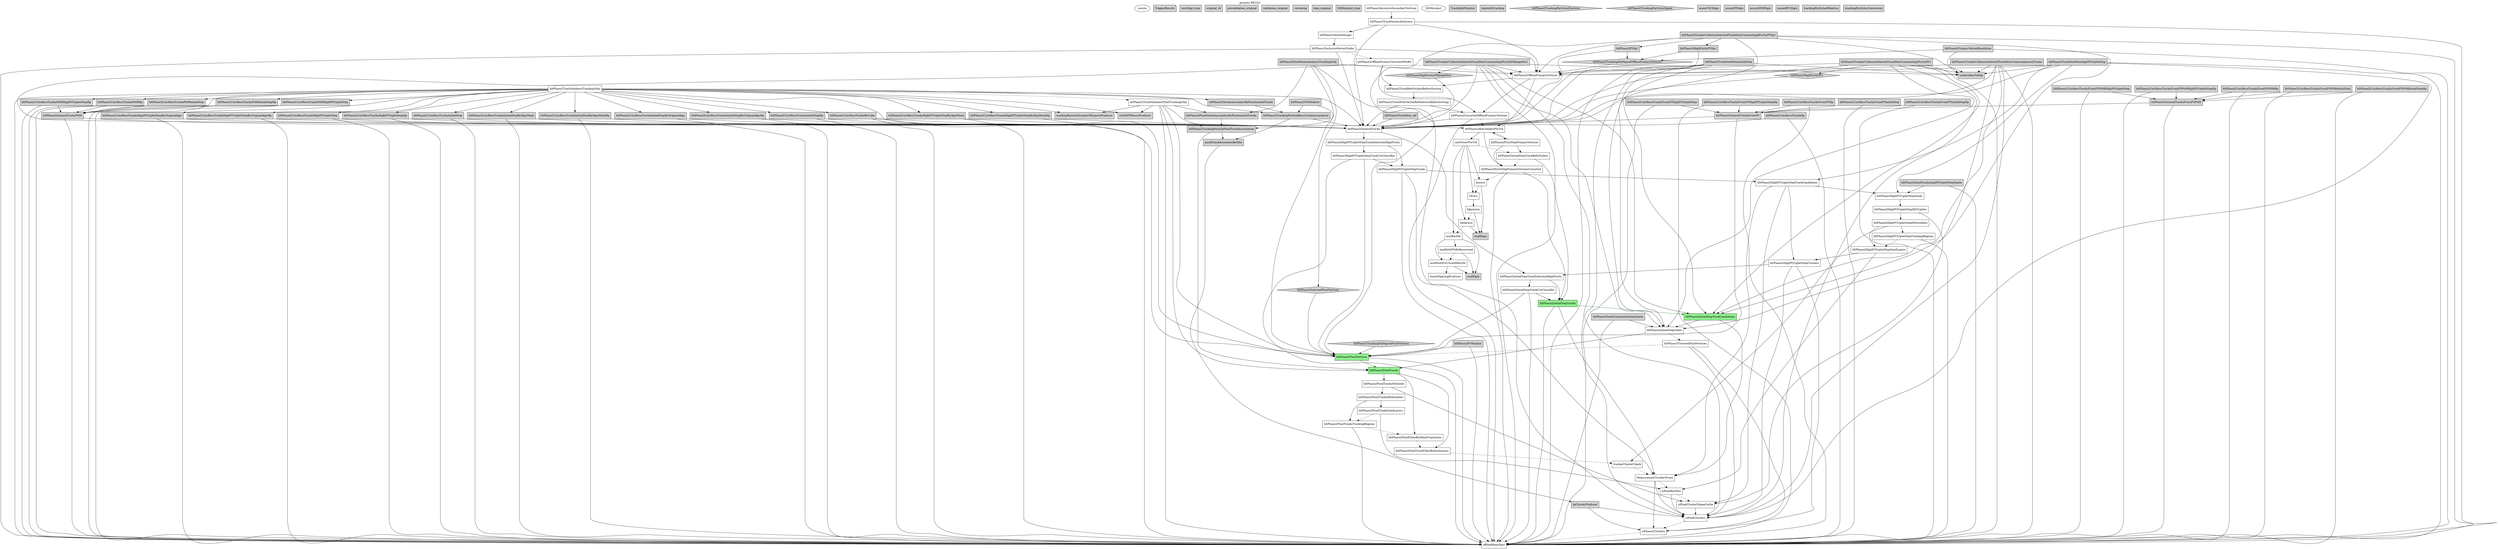 digraph RECO2 {
graph [
label="process RECO2", labelloc=top];
0[color=black, fillcolor=white, label=source, shape=oval, style=filled, tooltip=PoolSource];
1[color=black, fillcolor=lightgrey, label=TriggerResults, shape=note, style=filled, tooltip=TriggerResultInserter];
2[color=black, fillcolor=lightgrey, label=raw2digi_step, shape=box, style=filled, tooltip=PathStatusInserter];
3[color=black, fillcolor=lightgrey, label=original_v6, shape=box, style=filled, tooltip=PathStatusInserter];
4[color=black, fillcolor=lightgrey, label=prevalidation_original, shape=box, style=filled, tooltip=PathStatusInserter];
5[color=black, fillcolor=lightgrey, label=validation_original, shape=box, style=filled, tooltip=PathStatusInserter];
6[color=black, fillcolor=lightgrey, label=vertexing, shape=box, style=filled, tooltip=PathStatusInserter];
7[color=black, fillcolor=lightgrey, label=dqm_original, shape=box, style=filled, tooltip=EndPathStatusInserter];
8[color=black, fillcolor=lightgrey, label=DQMoutput_step, shape=box, style=filled, tooltip=EndPathStatusInserter];
9[color=black, fillcolor=white, label=offlineBeamSpot, shape=box, style=filled, tooltip=BeamSpotProducer];
10[color=black, fillcolor=white, label=siPhase2Clusters, shape=box, style=filled, tooltip=Phase2TrackerClusterizer];
11[color=black, fillcolor=white, label=siPixelClusters, shape=box, style=filled, tooltip=SiPixelClusterProducer];
12[color=black, fillcolor=white, label=siPixelClusterShapeCache, shape=box, style=filled, tooltip=SiPixelClusterShapeCacheProducer];
13[color=black, fillcolor=white, label=siPixelRecHits, shape=box, style=filled, tooltip=SiPixelRecHitConverter];
14[color=black, fillcolor=white, label=MeasurementTrackerEvent, shape=box, style=filled, tooltip=MeasurementTrackerEventProducer];
15[color=black, fillcolor=white, label=trackerClusterCheck, shape=box, style=filled, tooltip=ClusterCheckerEDProducer];
16[color=black, fillcolor=white, label=hltPhase2PixelTrackFilterByKinematics, shape=box, style=filled, tooltip=PixelTrackFilterByKinematicsProducer];
17[color=black, fillcolor=white, label=hltPhase2PixelFitterByHelixProjections, shape=box, style=filled, tooltip=PixelFitterByHelixProjectionsProducer];
18[color=black, fillcolor=white, label=hltPhase2PixelTracksTrackingRegions, shape=box, style=filled, tooltip=GlobalTrackingRegionFromBeamSpotEDProducer];
19[color=black, fillcolor=white, label=hltPhase2PixelTracksSeedLayers, shape=box, style=filled, tooltip=SeedingLayersEDProducer];
20[color=black, fillcolor=white, label=hltPhase2PixelTracksHitDoublets, shape=box, style=filled, tooltip=HitPairEDProducer];
21[color=black, fillcolor=white, label=hltPhase2PixelTracksHitSeeds, shape=box, style=filled, tooltip=CAHitQuadrupletEDProducer];
22[color=black, fillcolor=lightgreen, label=hltPhase2PixelTracks, shape=box, style=filled, tooltip=PixelTrackProducer];
23[color=black, fillcolor=lightgreen, label=hltPhase2PixelVertices, shape=box, style=filled, tooltip=PixelVertexProducer];
24[color=black, fillcolor=white, label=hltPhase2TrimmedPixelVertices, shape=box, style=filled, tooltip=MeasurementTrackerEventProducer];
25[color=black, fillcolor=white, label=hltPhase2InitialStepSeeds, shape=box, style=filled, tooltip=SeedGeneratorFromProtoTracksEDProducer];
26[color=black, fillcolor=lightgreen, label=hltPhase2InitialStepTrackCandidates, shape=box, style=filled, tooltip=CkfTrackCandidateMaker];
27[color=black, fillcolor=lightgreen, label=hltPhase2InitialStepTracks, shape=box, style=filled, tooltip=TrackProducer];
28[color=black, fillcolor=white, label=hltPhase2InitialStepTrackCutClassifier, shape=box, style=filled, tooltip=TrackCutClassifier];
29[color=black, fillcolor=white, label=hltPhase2InitialStepTrackSelectionHighPurity, shape=box, style=filled, tooltip=TrackCollectionFilterCloner];
30[color=black, fillcolor=white, label=hltPhase2HighPtTripletStepClusters, shape=box, style=filled, tooltip=TrackClusterRemoverPhase2];
31[color=black, fillcolor=white, label=hltPhase2HighPtTripletStepSeedLayers, shape=box, style=filled, tooltip=SeedingLayersEDProducer];
32[color=black, fillcolor=white, label=hltPhase2HighPtTripletStepTrackingRegions, shape=box, style=filled, tooltip=GlobalTrackingRegionFromBeamSpotEDProducer];
33[color=black, fillcolor=white, label=hltPhase2HighPtTripletStepHitDoublets, shape=box, style=filled, tooltip=HitPairEDProducer];
34[color=black, fillcolor=white, label=hltPhase2HighPtTripletStepHitTriplets, shape=box, style=filled, tooltip=CAHitTripletEDProducer];
35[color=black, fillcolor=white, label=hltPhase2HighPtTripletStepSeeds, shape=box, style=filled, tooltip=SeedCreatorFromRegionConsecutiveHitsEDProducer];
36[color=black, fillcolor=white, label=hltPhase2HighPtTripletStepTrackCandidates, shape=box, style=filled, tooltip=CkfTrackCandidateMaker];
37[color=black, fillcolor=white, label=hltPhase2HighPtTripletStepTracks, shape=box, style=filled, tooltip=TrackProducer];
38[color=black, fillcolor=white, label=hltPhase2HighPtTripletStepTrackCutClassifier, shape=box, style=filled, tooltip=TrackCutClassifier];
39[color=black, fillcolor=white, label=hltPhase2HighPtTripletStepTrackSelectionHighPurity, shape=box, style=filled, tooltip=TrackCollectionFilterCloner];
40[color=black, fillcolor=white, label=hltPhase2GeneralTracks, shape=box, style=filled, tooltip=TrackListMerger];
41[color=black, fillcolor=white, label=hltPhase2TrackValidatorPixelTrackingOnly, shape=box, style=filled, tooltip=MultiTrackValidator];
42[color=black, fillcolor=white, label=hltPhase2TrackValidatorTrackingOnly, shape=box, style=filled, tooltip=MultiTrackValidator];
43[color=black, fillcolor=white, label=bunchSpacingProducer, shape=box, style=filled, tooltip=BunchSpacingProducer];
44[color=black, fillcolor=white, label=ecalMultiFitUncalibRecHit, shape=box, style=filled, tooltip=EcalUncalibRecHitProducer];
45[color=black, fillcolor=white, label=ecalDetIdToBeRecovered, shape=box, style=filled, tooltip=EcalDetIdToBeRecoveredProducer];
46[color=black, fillcolor=white, label=ecalRecHit, shape=box, style=filled, tooltip=EcalRecHitProducer];
47[color=black, fillcolor=white, label=hbhereco, shape=box, style=filled, tooltip=HBHEPhase1Reconstructor];
48[color=black, fillcolor=white, label=hfprereco, shape=box, style=filled, tooltip=HFPreReconstructor];
49[color=black, fillcolor=white, label=hfreco, shape=box, style=filled, tooltip=HFPhase1Reconstructor];
50[color=black, fillcolor=white, label=horeco, shape=box, style=filled, tooltip=HcalHitReconstructor];
51[color=black, fillcolor=white, label=hltPhase2FirstStepPrimaryVerticesUnsorted, shape=box, style=filled, tooltip=PrimaryVertexProducer];
52[color=black, fillcolor=white, label=hltPhase2InitialStepTrackRefsForJets, shape=box, style=filled, tooltip=ChargedRefCandidateProducer];
53[color=black, fillcolor=white, label=caloTowerForTrk, shape=box, style=filled, tooltip=CaloTowersCreator];
54[color=black, fillcolor=white, label=hltPhase2Ak4CaloJetsForTrk, shape=box, style=filled, tooltip=FastjetJetProducer];
55[color=black, fillcolor=white, label=hltPhase2FirstStepPrimaryVertices, shape=box, style=filled, tooltip=RecoChargedRefCandidatePrimaryVertexSorter];
56[color=black, fillcolor=white, label=hltPhase2UnsortedOfflinePrimaryVertices, shape=box, style=filled, tooltip=PrimaryVertexProducer];
57[color=black, fillcolor=white, label=hltPhase2TrackWithVertexRefSelectorBeforeSorting, shape=box, style=filled, tooltip=TrackWithVertexRefSelector];
58[color=black, fillcolor=white, label=hltPhase2TrackRefsForJetsBeforeSorting, shape=box, style=filled, tooltip=ChargedRefCandidateProducer];
59[color=black, fillcolor=white, label=hltPhase2OfflinePrimaryVertices, shape=box, style=filled, tooltip=RecoChargedRefCandidatePrimaryVertexSorter];
60[color=black, fillcolor=white, label=hltPhase2OfflinePrimaryVerticesWithBS, shape=box, style=filled, tooltip=RecoChargedRefCandidatePrimaryVertexSorter];
61[color=black, fillcolor=white, label=hltPhase2InclusiveVertexFinder, shape=box, style=filled, tooltip=InclusiveVertexFinder];
62[color=black, fillcolor=white, label=hltPhase2VertexMerger, shape=box, style=filled, tooltip=VertexMerger];
63[color=black, fillcolor=white, label=hltPhase2TrackVertexArbitrator, shape=box, style=filled, tooltip=TrackVertexArbitrator];
64[color=black, fillcolor=white, label=hltPhase2InclusiveSecondaryVertices, shape=box, style=filled, tooltip=VertexMerger];
65[color=black, fillcolor=white, label=DQMoutput, shape=oval, style=filled, tooltip=DQMRootOutputModule];
66[color=black, fillcolor=lightgrey, label=TrackSplitMonitor, shape=box, style=filled, tooltip=TrackSplittingMonitor];
67[color=black, fillcolor=lightgrey, label=dqmInfoTracking, shape=box, style=filled, tooltip=DQMEventInfo];
68[color=black, fillcolor=lightgrey, label=ecalDigis, shape=box, style=filled, tooltip=EcalRawToDigi];
69[color=black, fillcolor=lightgrey, label=hcalDigis, shape=box, style=filled, tooltip=HcalRawToDigi];
70[color=black, fillcolor=lightgrey, label=hltPhase2CutsRecoTracksBtvLike, shape=box, style=filled, tooltip=RecoTrackViewRefSelector];
71[color=black, fillcolor=lightgrey, label=hltPhase2CutsRecoTracksFromPVHighPtTripletStep, shape=box, style=filled, tooltip=RecoTrackViewRefSelector];
72[color=black, fillcolor=lightgrey, label=hltPhase2CutsRecoTracksFromPVHighPtTripletStepHp, shape=box, style=filled, tooltip=RecoTrackViewRefSelector];
73[color=black, fillcolor=lightgrey, label=hltPhase2CutsRecoTracksFromPVHp, shape=box, style=filled, tooltip=RecoTrackViewRefSelector];
74[color=black, fillcolor=lightgrey, label=hltPhase2CutsRecoTracksFromPVInitialStep, shape=box, style=filled, tooltip=RecoTrackViewRefSelector];
75[color=black, fillcolor=lightgrey, label=hltPhase2CutsRecoTracksFromPVInitialStepHp, shape=box, style=filled, tooltip=RecoTrackViewRefSelector];
76[color=black, fillcolor=lightgrey, label=hltPhase2CutsRecoTracksFromPVPt09HighPtTripletStep, shape=box, style=filled, tooltip=RecoTrackViewRefSelector];
77[color=black, fillcolor=lightgrey, label=hltPhase2CutsRecoTracksFromPVPt09HighPtTripletStepHp, shape=box, style=filled, tooltip=RecoTrackViewRefSelector];
78[color=black, fillcolor=lightgrey, label=hltPhase2CutsRecoTracksFromPVPt09Hp, shape=box, style=filled, tooltip=RecoTrackViewRefSelector];
79[color=black, fillcolor=lightgrey, label=hltPhase2CutsRecoTracksFromPVPt09InitialStep, shape=box, style=filled, tooltip=RecoTrackViewRefSelector];
80[color=black, fillcolor=lightgrey, label=hltPhase2CutsRecoTracksFromPVPt09InitialStepHp, shape=box, style=filled, tooltip=RecoTrackViewRefSelector];
81[color=black, fillcolor=lightgrey, label=hltPhase2CutsRecoTracksHighPtTripletStep, shape=box, style=filled, tooltip=RecoTrackViewRefSelector];
82[color=black, fillcolor=lightgrey, label=hltPhase2CutsRecoTracksHighPtTripletStepByAlgoMask, shape=box, style=filled, tooltip=RecoTrackViewRefSelector];
83[color=black, fillcolor=lightgrey, label=hltPhase2CutsRecoTracksHighPtTripletStepByAlgoMaskHp, shape=box, style=filled, tooltip=RecoTrackViewRefSelector];
84[color=black, fillcolor=lightgrey, label=hltPhase2CutsRecoTracksHighPtTripletStepByOriginalAlgo, shape=box, style=filled, tooltip=RecoTrackViewRefSelector];
85[color=black, fillcolor=lightgrey, label=hltPhase2CutsRecoTracksHighPtTripletStepByOriginalAlgoHp, shape=box, style=filled, tooltip=RecoTrackViewRefSelector];
86[color=black, fillcolor=lightgrey, label=hltPhase2CutsRecoTracksHighPtTripletStepHp, shape=box, style=filled, tooltip=RecoTrackViewRefSelector];
87[color=black, fillcolor=lightgrey, label=hltPhase2CutsRecoTracksHp, shape=box, style=filled, tooltip=RecoTrackViewRefSelector];
88[color=black, fillcolor=lightgrey, label=hltPhase2CutsRecoTracksInitialStep, shape=box, style=filled, tooltip=RecoTrackViewRefSelector];
89[color=black, fillcolor=lightgrey, label=hltPhase2CutsRecoTracksInitialStepByAlgoMask, shape=box, style=filled, tooltip=RecoTrackViewRefSelector];
90[color=black, fillcolor=lightgrey, label=hltPhase2CutsRecoTracksInitialStepByAlgoMaskHp, shape=box, style=filled, tooltip=RecoTrackViewRefSelector];
91[color=black, fillcolor=lightgrey, label=hltPhase2CutsRecoTracksInitialStepByOriginalAlgo, shape=box, style=filled, tooltip=RecoTrackViewRefSelector];
92[color=black, fillcolor=lightgrey, label=hltPhase2CutsRecoTracksInitialStepByOriginalAlgoHp, shape=box, style=filled, tooltip=RecoTrackViewRefSelector];
93[color=black, fillcolor=lightgrey, label=hltPhase2CutsRecoTracksInitialStepHp, shape=box, style=filled, tooltip=RecoTrackViewRefSelector];
94[color=black, fillcolor=lightgrey, label=hltPhase2CutsRecoTracksPt09HighPtTripletStep, shape=box, style=filled, tooltip=RecoTrackViewRefSelector];
95[color=black, fillcolor=lightgrey, label=hltPhase2CutsRecoTracksPt09HighPtTripletStepHp, shape=box, style=filled, tooltip=RecoTrackViewRefSelector];
96[color=black, fillcolor=lightgrey, label=hltPhase2CutsRecoTracksPt09Hp, shape=box, style=filled, tooltip=RecoTrackViewRefSelector];
97[color=black, fillcolor=lightgrey, label=hltPhase2CutsRecoTracksPt09InitialStep, shape=box, style=filled, tooltip=RecoTrackViewRefSelector];
98[color=black, fillcolor=lightgrey, label=hltPhase2CutsRecoTracksPt09InitialStepHp, shape=box, style=filled, tooltip=RecoTrackViewRefSelector];
99[color=black, fillcolor=lightgrey, label=hltPhase2GeneralTracksFromPV, shape=box, style=filled, tooltip=TrackWithVertexRefSelector];
100[color=black, fillcolor=lightgrey, label=hltPhase2GeneralTracksFromPVPt09, shape=box, style=filled, tooltip=RecoTrackViewRefSelector];
101[color=black, fillcolor=lightgrey, label=hltPhase2GeneralTracksPt09, shape=box, style=filled, tooltip=RecoTrackViewRefSelector];
102[color=black, fillcolor=lightgrey, label=hltPhase2HighPurityPV0p1, shape=box, style=filled, tooltip=TrackWithVertexSelector];
103[color=black, fillcolor=lightgrey, label=hltPhase2HighPurityPt1, shape=diamond, style=filled, tooltip=TrackSelector];
104[color=black, fillcolor=lightgrey, label=hltPhase2HighPurityPtRange0to1, shape=diamond, style=filled, tooltip=TrackSelector];
105[color=black, fillcolor=lightgrey, label=hltPhase2PV0p1, shape=box, style=filled, tooltip=TrackWithVertexSelector];
106[color=black, fillcolor=lightgrey, label=hltPhase2PixelVertexAnalysisTrackingOnly, shape=box, style=filled, tooltip=PrimaryVertexAnalyzer4PUSlimmed];
107[color=black, fillcolor=lightgrey, label=hltPhase2PixelVertexAssociatorByPositionAndTracks, shape=box, style=filled, tooltip=VertexAssociatorByPositionAndTracksProducer];
108[color=black, fillcolor=lightgrey, label=hltPhase2PrimaryVertexResolution, shape=box, style=filled, tooltip=PrimaryVertexResolution];
109[color=black, fillcolor=lightgrey, label=hltPhase2PvMonitor, shape=box, style=filled, tooltip=PrimaryVertexMonitor];
110[color=black, fillcolor=lightgrey, label=hltPhase2SeedTrackshighPtTripletStepSeeds, shape=box, style=filled, tooltip=TrackFromSeedProducer];
111[color=black, fillcolor=lightgrey, label=hltPhase2SeedTracksinitialStepSeeds, shape=box, style=filled, tooltip=TrackFromSeedProducer];
112[color=black, fillcolor=lightgrey, label=hltPhase2SelectedPixelVertices, shape=diamond, style=filled, tooltip=VertexSelector];
113[color=black, fillcolor=lightgrey, label=hltPhase2TrackMon_ckf, shape=box, style=filled, tooltip=TrackEfficiencyMonitor];
114[color=black, fillcolor=lightgrey, label=hltPhase2TrackSeedMonhighPtTripletStep, shape=box, style=filled, tooltip=TrackingMonitor];
115[color=black, fillcolor=lightgrey, label=hltPhase2TrackSeedMoninitialStep, shape=box, style=filled, tooltip=TrackingMonitor];
116[color=black, fillcolor=lightgrey, label=hltPhase2TrackerCollisionSelectedTrackMonCommongeneralTracks, shape=box, style=filled, tooltip=TrackingMonitor];
117[color=black, fillcolor=lightgrey, label=hltPhase2TrackerCollisionSelectedTrackMonCommonhighPurityPV0p1, shape=box, style=filled, tooltip=TrackingMonitor];
118[color=black, fillcolor=lightgrey, label=hltPhase2TrackerCollisionSelectedTrackMonCommonhighPurityPt1, shape=box, style=filled, tooltip=TrackingMonitor];
119[color=black, fillcolor=lightgrey, label=hltPhase2TrackerCollisionSelectedTrackMonCommonhighPurityPtRange0to1, shape=box, style=filled, tooltip=TrackingMonitor];
120[color=black, fillcolor=lightgrey, label=hltPhase2TrackingDQMgoodOfflinePrimaryVertices, shape=diamond, style=filled, tooltip=VertexSelector];
121[color=black, fillcolor=lightgrey, label=hltPhase2TrackingDQMgoodPixelVertices, shape=diamond, style=filled, tooltip=VertexSelector];
122[color=black, fillcolor=lightgrey, label=hltPhase2TrackingParticlePixelTrackAsssociation, shape=box, style=filled, tooltip=TrackAssociatorEDProducer];
123[color=black, fillcolor=lightgrey, label=hltPhase2TrackingParticleRecoTrackAsssociation, shape=box, style=filled, tooltip=TrackAssociatorEDProducer];
124[color=black, fillcolor=lightgrey, label=hltPhase2TrackingParticlesElectron, shape=diamond, style=filled, tooltip=TrackingParticleRefSelector];
125[color=black, fillcolor=lightgrey, label=hltPhase2TrackingParticlesSignal, shape=diamond, style=filled, tooltip=TrackingParticleRefSelector];
126[color=black, fillcolor=lightgrey, label=hltPhase2V0Validator, shape=box, style=filled, tooltip=V0Validator];
127[color=black, fillcolor=lightgrey, label=hltPhase2VertexAssociatorByPositionAndTracks, shape=box, style=filled, tooltip=VertexAssociatorByPositionAndTracksProducer];
128[color=black, fillcolor=lightgrey, label=muonCSCDigis, shape=box, style=filled, tooltip=CSCDCCUnpacker];
129[color=black, fillcolor=lightgrey, label=muonDTDigis, shape=box, style=filled, tooltip=DTuROSRawToDigi];
130[color=black, fillcolor=lightgrey, label=muonGEMDigis, shape=box, style=filled, tooltip=GEMRawToDigiModule];
131[color=black, fillcolor=lightgrey, label=muonRPCDigis, shape=box, style=filled, tooltip=RPCUnpackingModule];
132[color=black, fillcolor=lightgrey, label=quickTrackAssociatorByHits, shape=box, style=filled, tooltip=QuickTrackAssociatorByHitsProducer];
133[color=black, fillcolor=lightgrey, label=scalersRawToDigi, shape=box, style=filled, tooltip=ScalersRawToDigi];
134[color=black, fillcolor=lightgrey, label=simHitTPAssocProducer, shape=box, style=filled, tooltip=SimHitTPAssociationProducer];
135[color=black, fillcolor=lightgrey, label=tpClusterProducer, shape=box, style=filled, tooltip=ClusterTPAssociationProducer];
136[color=black, fillcolor=lightgrey, label=trackingParticleNumberOfLayersProducer, shape=box, style=filled, tooltip=TrackingParticleNumberOfLayersProducer];
137[color=black, fillcolor=lightgrey, label=trackingParticlesBHadron, shape=box, style=filled, tooltip=TrackingParticleBHadronRefSelector];
138[color=black, fillcolor=lightgrey, label=trackingParticlesConversion, shape=box, style=filled, tooltip=TrackingParticleConversionRefSelector];
10 -> 9[style=dashed];
11 -> 10[style=dashed];
12 -> 11;
13 -> 11;
13 -> 12[style=dashed];
14 -> 11;
14 -> 10;
14 -> 13[style=dashed];
15 -> 14[style=dashed];
16 -> 15[style=dashed];
17 -> 16[style=dashed];
18 -> 9;
18 -> 17[style=dashed];
19 -> 13;
19 -> 18[style=dashed];
20 -> 19;
20 -> 18;
21 -> 20;
21 -> 12;
22 -> 21;
22 -> 17;
22 -> 16;
23 -> 22[color=darkgreen];
23 -> 9;
24 -> 11;
24 -> 10;
24 -> 23[style=dashed];
25 -> 22;
25 -> 24[style=dashed];
26 -> 14;
26 -> 25;
27 -> 14;
27 -> 9;
27 -> 26[color=darkgreen];
28 -> 27;
28 -> 9;
28 -> 23;
29 -> 27;
29 -> 28;
30 -> 29;
30 -> 11;
30 -> 10;
31 -> 13;
31 -> 30;
32 -> 9;
32 -> 31[style=dashed];
33 -> 31;
33 -> 32;
33 -> 15;
34 -> 33;
34 -> 12;
35 -> 34;
36 -> 12;
36 -> 14;
36 -> 35;
36 -> 30;
37 -> 14;
37 -> 9;
37 -> 36;
38 -> 37;
38 -> 9;
38 -> 23;
39 -> 37;
39 -> 38;
40 -> 29;
40 -> 39;
41 -> 22;
41 -> 9;
41 -> 136;
41 -> 23;
41 -> 107;
41 -> 134;
41 -> 122;
42 -> 40;
42 -> 88;
42 -> 81;
42 -> 93;
42 -> 86;
42 -> 91;
42 -> 84;
42 -> 92;
42 -> 85;
42 -> 101;
42 -> 96;
42 -> 70;
42 -> 89;
42 -> 82;
42 -> 90;
42 -> 83;
42 -> 97;
42 -> 94;
42 -> 98;
42 -> 95;
42 -> 9;
42 -> 136;
42 -> 23;
42 -> 127;
42 -> 134;
42 -> 123;
42 -> 41[style=dashed];
44 -> 68;
44 -> 43;
45 -> 68;
45 -> 44[style=dashed];
46 -> 44;
46 -> 45;
46 -> 68;
47 -> 69;
47 -> 46[style=dashed];
48 -> 69;
48 -> 47[style=dashed];
49 -> 48;
50 -> 69;
50 -> 49[style=dashed];
51 -> 27;
51 -> 9;
51 -> 50[style=dashed];
52 -> 27;
52 -> 51[style=dashed];
53 -> 47;
53 -> 50;
53 -> 49;
53 -> 46;
53 -> 52[style=dashed];
54 -> 51;
54 -> 53;
54 -> 55[style=dashed];
55 -> 52;
55 -> 51;
55 -> 54;
56 -> 40;
56 -> 9;
56 -> 54[style=dashed];
57 -> 40;
57 -> 56;
58 -> 57;
59 -> 58;
59 -> 56;
59 -> 54;
60 -> 58;
60 -> 56;
60 -> 54;
60 -> 59[style=dashed];
61 -> 9;
61 -> 59;
61 -> 40;
61 -> 60[style=dashed];
62 -> 61;
63 -> 59;
63 -> 62;
63 -> 9;
63 -> 40;
64 -> 63;
70 -> 40;
70 -> 9;
70 -> 23;
71 -> 99;
71 -> 9;
72 -> 99;
72 -> 9;
73 -> 99;
73 -> 9;
74 -> 99;
74 -> 9;
75 -> 99;
75 -> 9;
76 -> 100;
76 -> 9;
77 -> 100;
77 -> 9;
78 -> 100;
78 -> 9;
79 -> 100;
79 -> 9;
80 -> 100;
80 -> 9;
81 -> 40;
81 -> 9;
82 -> 40;
82 -> 9;
83 -> 40;
83 -> 9;
84 -> 40;
84 -> 9;
85 -> 40;
85 -> 9;
86 -> 40;
86 -> 9;
87 -> 40;
87 -> 9;
88 -> 40;
88 -> 9;
89 -> 40;
89 -> 9;
90 -> 40;
90 -> 9;
91 -> 40;
91 -> 9;
92 -> 40;
92 -> 9;
93 -> 40;
93 -> 9;
94 -> 101;
94 -> 9;
95 -> 101;
95 -> 9;
96 -> 101;
96 -> 9;
97 -> 101;
97 -> 9;
98 -> 101;
98 -> 9;
99 -> 40;
99 -> 23;
100 -> 99;
100 -> 9;
101 -> 40;
101 -> 9;
102 -> 40;
102 -> 120;
103 -> 40;
104 -> 40;
105 -> 40;
105 -> 120;
106 -> 122;
106 -> 107;
106 -> 23;
106 -> 112;
106 -> 59;
107 -> 122;
108 -> 120;
108 -> 9;
108 -> 133;
109 -> 23;
109 -> 9;
110 -> 35;
110 -> 9;
111 -> 25;
111 -> 9;
112 -> 23;
113 -> 40;
114 -> 9;
114 -> 59;
114 -> 133;
114 -> 40;
114 -> 36;
114 -> 35;
114 -> 11;
115 -> 9;
115 -> 59;
115 -> 133;
115 -> 40;
115 -> 26;
115 -> 25;
115 -> 11;
116 -> 133;
116 -> 9;
116 -> 59;
116 -> 40;
116 -> 26;
116 -> 25;
116 -> 11;
117 -> 133;
117 -> 9;
117 -> 59;
117 -> 105;
117 -> 102;
117 -> 26;
117 -> 25;
117 -> 11;
118 -> 133;
118 -> 9;
118 -> 59;
118 -> 40;
118 -> 103;
118 -> 26;
118 -> 25;
118 -> 11;
119 -> 133;
119 -> 9;
119 -> 59;
119 -> 40;
119 -> 104;
119 -> 26;
119 -> 25;
119 -> 11;
120 -> 59;
121 -> 23;
122 -> 22;
122 -> 132;
123 -> 40;
123 -> 132;
126 -> 123;
126 -> 23;
127 -> 123;
132 -> 135;
135 -> 11;
135 -> 10;
}
